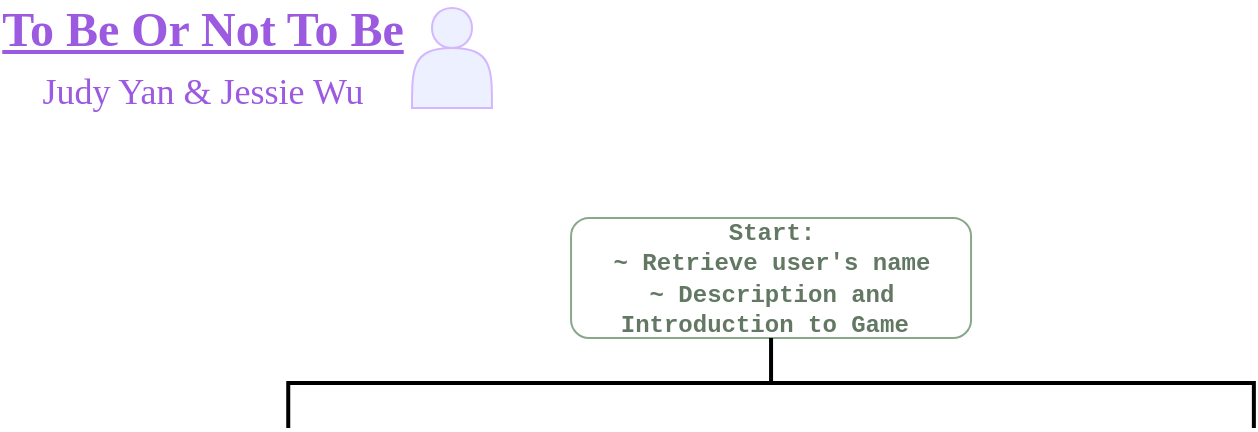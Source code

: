 <mxfile version="24.2.1" type="github">
  <diagram id="C5RBs43oDa-KdzZeNtuy" name="Page-1">
    <mxGraphModel dx="858" dy="383" grid="1" gridSize="10" guides="1" tooltips="1" connect="1" arrows="1" fold="1" page="1" pageScale="1" pageWidth="827" pageHeight="1169" math="0" shadow="0">
      <root>
        <mxCell id="WIyWlLk6GJQsqaUBKTNV-0" />
        <mxCell id="WIyWlLk6GJQsqaUBKTNV-1" parent="WIyWlLk6GJQsqaUBKTNV-0" />
        <mxCell id="WIyWlLk6GJQsqaUBKTNV-3" value="&lt;font color=&quot;#627863&quot; face=&quot;Courier New&quot;&gt;&lt;b&gt;&amp;nbsp;Start:&amp;nbsp;&lt;/b&gt;&lt;/font&gt;&lt;div&gt;&lt;font color=&quot;#627863&quot; face=&quot;Courier New&quot;&gt;&lt;b&gt;~ Retrieve user&#39;s name&lt;/b&gt;&lt;/font&gt;&lt;/div&gt;&lt;div&gt;&lt;span style=&quot;background-color: initial;&quot;&gt;&lt;font color=&quot;#627863&quot; face=&quot;Courier New&quot;&gt;&lt;b&gt;~ Description and Introduction to Game&amp;nbsp;&lt;/b&gt;&lt;/font&gt;&lt;/span&gt;&lt;/div&gt;" style="rounded=1;whiteSpace=wrap;html=1;fontSize=12;glass=0;strokeWidth=1;shadow=0;strokeColor=#89A88B;" parent="WIyWlLk6GJQsqaUBKTNV-1" vertex="1">
          <mxGeometry x="299.53" y="130" width="200" height="60" as="geometry" />
        </mxCell>
        <mxCell id="fKGjBse5GB-iTHDxLP8P-5" value="&lt;font color=&quot;#9c5ae0&quot; data-font-src=&quot;https://fonts.googleapis.com/css?family=Boogalo&quot; face=&quot;Boogalo&quot;&gt;&lt;u style=&quot;&quot;&gt;To Be Or Not To Be&lt;/u&gt;&lt;/font&gt;&lt;div&gt;&lt;span style=&quot;font-weight: normal;&quot;&gt;&lt;font color=&quot;#9c5ae0&quot; style=&quot;font-size: 18px;&quot;&gt;&lt;font style=&quot;&quot; face=&quot;Boogalo&quot;&gt;Judy Yan &amp;amp;&lt;/font&gt;&lt;span style=&quot;font-family: Boogalo; background-color: initial;&quot;&gt;&amp;nbsp;Jessie Wu&lt;/span&gt;&lt;/font&gt;&lt;/span&gt;&lt;/div&gt;" style="text;strokeColor=none;fillColor=none;html=1;fontSize=24;fontStyle=1;verticalAlign=middle;align=center;" vertex="1" parent="WIyWlLk6GJQsqaUBKTNV-1">
          <mxGeometry x="40" y="30" width="150" height="40" as="geometry" />
        </mxCell>
        <mxCell id="fKGjBse5GB-iTHDxLP8P-7" value="" style="shape=actor;whiteSpace=wrap;html=1;strokeColor=#D4B8FF;fillColor=#EDF0FF;" vertex="1" parent="WIyWlLk6GJQsqaUBKTNV-1">
          <mxGeometry x="220" y="25" width="40" height="50" as="geometry" />
        </mxCell>
        <mxCell id="fKGjBse5GB-iTHDxLP8P-8" value="" style="strokeWidth=2;html=1;shape=mxgraph.flowchart.annotation_2;align=left;labelPosition=right;pointerEvents=1;rotation=90;" vertex="1" parent="WIyWlLk6GJQsqaUBKTNV-1">
          <mxGeometry x="377.03" y="-28.91" width="45" height="482.81" as="geometry" />
        </mxCell>
      </root>
    </mxGraphModel>
  </diagram>
</mxfile>
